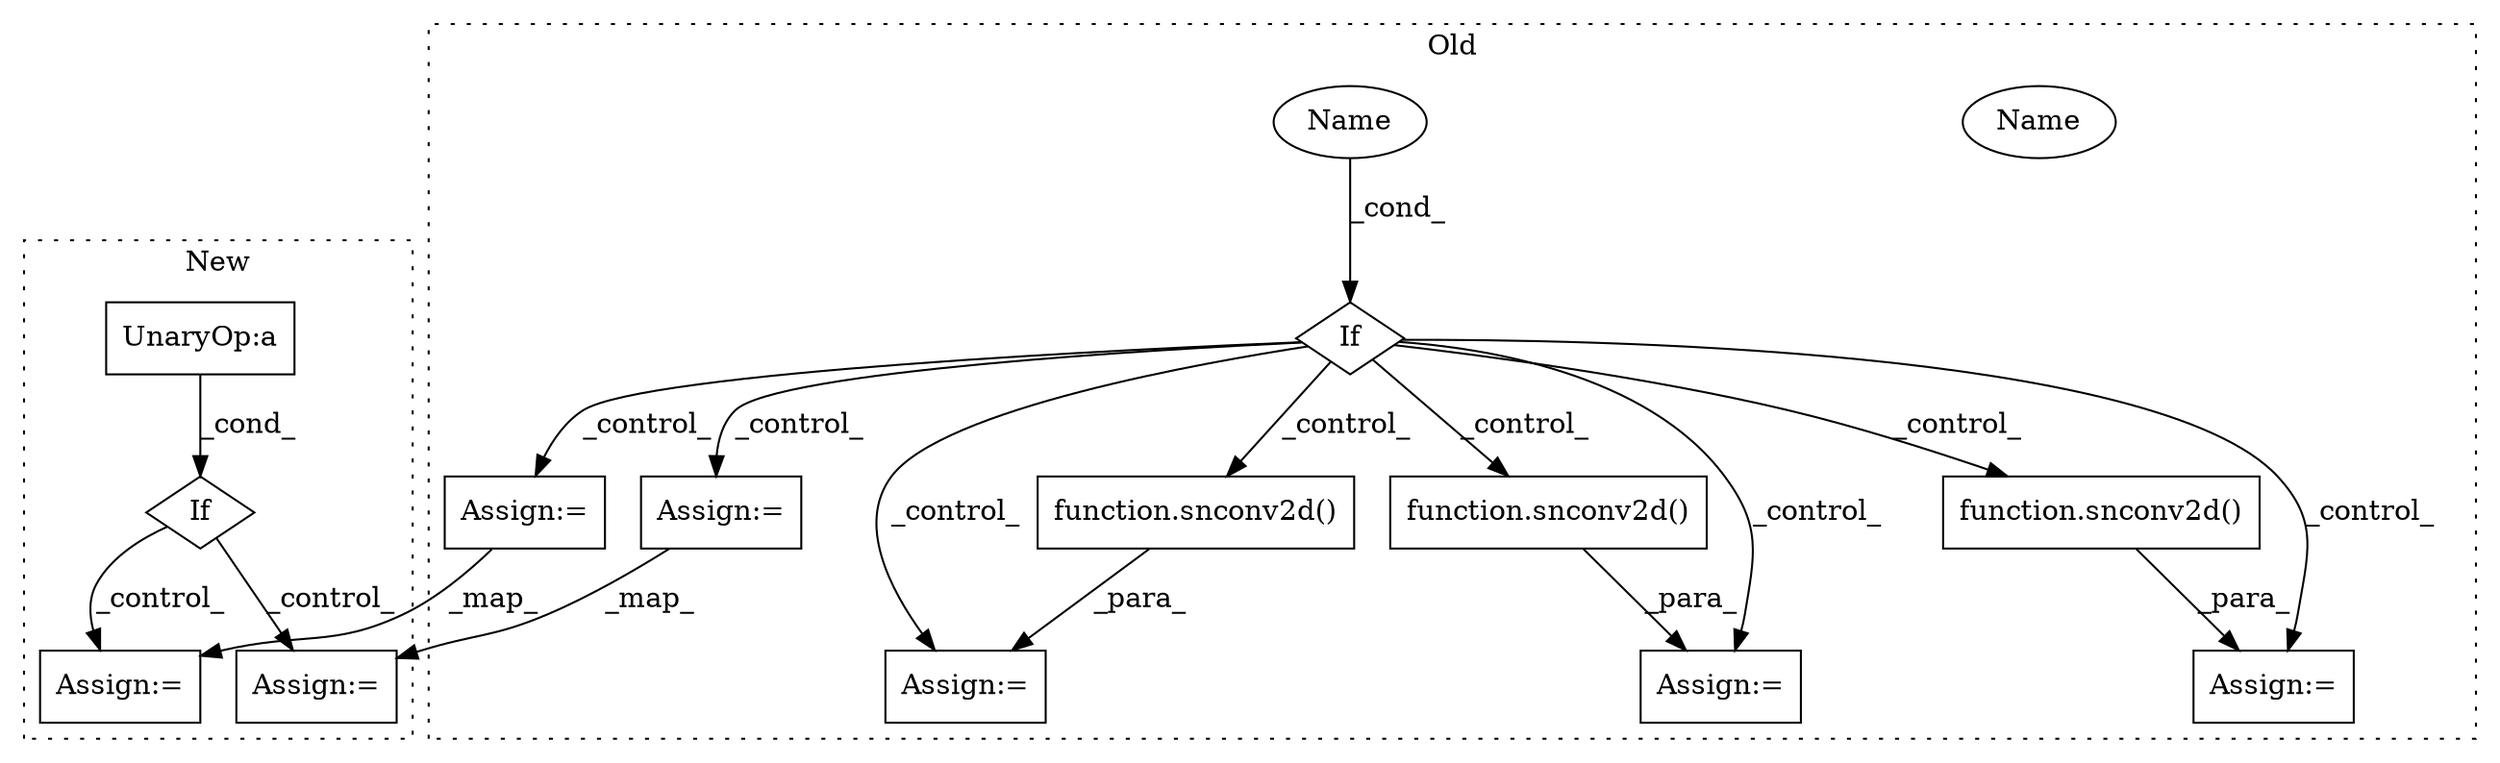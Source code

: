 digraph G {
subgraph cluster0 {
1 [label="function.snconv2d()" a="75" s="11509" l="97" shape="box"];
3 [label="If" a="96" s="11163,11181" l="3,14" shape="diamond"];
4 [label="Name" a="87" s="11166" l="15" shape="ellipse"];
5 [label="function.snconv2d()" a="75" s="11261" l="96" shape="box"];
6 [label="Assign:=" a="68" s="11506" l="3" shape="box"];
7 [label="Assign:=" a="68" s="11258" l="3" shape="box"];
10 [label="Assign:=" a="68" s="12233" l="3" shape="box"];
12 [label="Assign:=" a="68" s="12172" l="3" shape="box"];
13 [label="function.snconv2d()" a="75" s="11385" l="96" shape="box"];
14 [label="Assign:=" a="68" s="11382" l="3" shape="box"];
15 [label="Name" a="87" s="11166" l="15" shape="ellipse"];
label = "Old";
style="dotted";
}
subgraph cluster1 {
2 [label="If" a="96" s="10214,10231" l="3,14" shape="diamond"];
8 [label="UnaryOp:a" a="61" s="10217" l="14" shape="box"];
9 [label="Assign:=" a="68" s="10314" l="3" shape="box"];
11 [label="Assign:=" a="68" s="10253" l="3" shape="box"];
label = "New";
style="dotted";
}
1 -> 6 [label="_para_"];
2 -> 9 [label="_control_"];
2 -> 11 [label="_control_"];
3 -> 7 [label="_control_"];
3 -> 12 [label="_control_"];
3 -> 10 [label="_control_"];
3 -> 5 [label="_control_"];
3 -> 1 [label="_control_"];
3 -> 14 [label="_control_"];
3 -> 13 [label="_control_"];
3 -> 6 [label="_control_"];
5 -> 7 [label="_para_"];
8 -> 2 [label="_cond_"];
10 -> 9 [label="_map_"];
12 -> 11 [label="_map_"];
13 -> 14 [label="_para_"];
15 -> 3 [label="_cond_"];
}